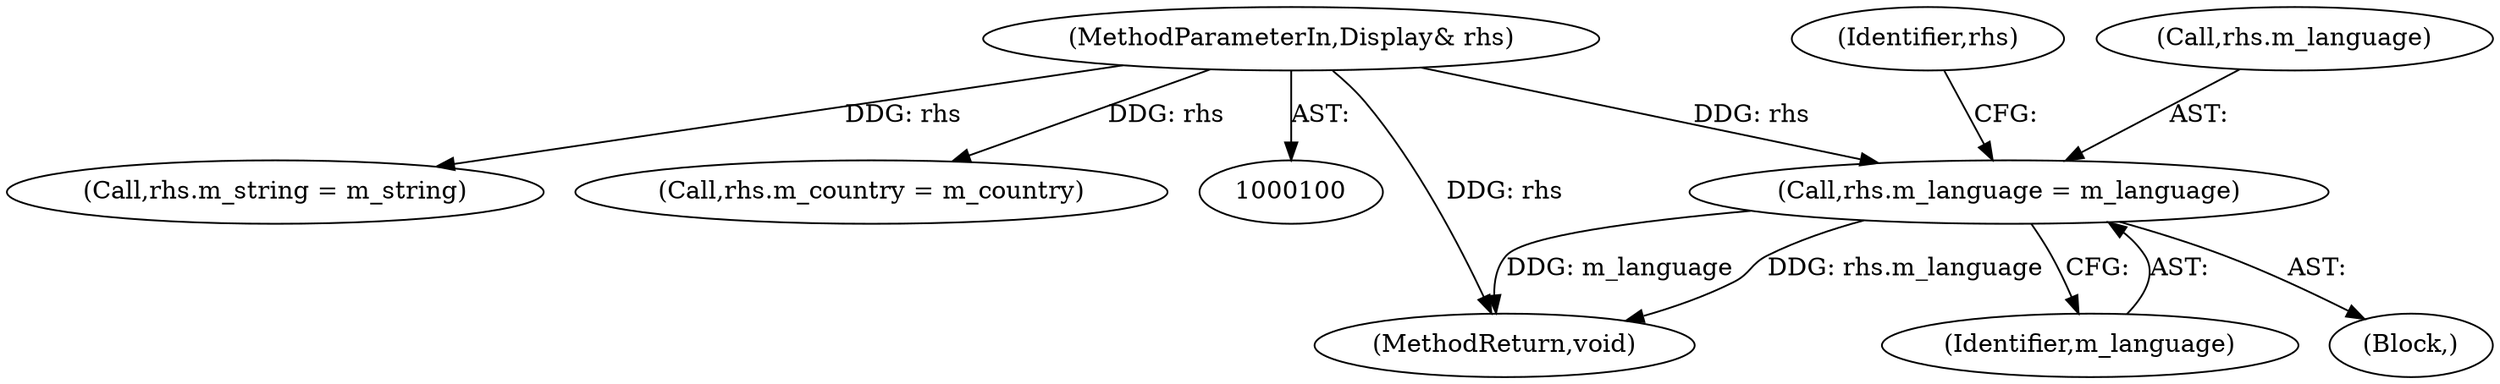 digraph "1_Android_04839626ed859623901ebd3a5fd483982186b59d_205@del" {
"1000108" [label="(Call,rhs.m_language = m_language)"];
"1000101" [label="(MethodParameterIn,Display& rhs)"];
"1000115" [label="(Identifier,rhs)"];
"1000102" [label="(Block,)"];
"1000118" [label="(MethodReturn,void)"];
"1000103" [label="(Call,rhs.m_string = m_string)"];
"1000108" [label="(Call,rhs.m_language = m_language)"];
"1000113" [label="(Call,rhs.m_country = m_country)"];
"1000109" [label="(Call,rhs.m_language)"];
"1000112" [label="(Identifier,m_language)"];
"1000101" [label="(MethodParameterIn,Display& rhs)"];
"1000108" -> "1000102"  [label="AST: "];
"1000108" -> "1000112"  [label="CFG: "];
"1000109" -> "1000108"  [label="AST: "];
"1000112" -> "1000108"  [label="AST: "];
"1000115" -> "1000108"  [label="CFG: "];
"1000108" -> "1000118"  [label="DDG: m_language"];
"1000108" -> "1000118"  [label="DDG: rhs.m_language"];
"1000101" -> "1000108"  [label="DDG: rhs"];
"1000101" -> "1000100"  [label="AST: "];
"1000101" -> "1000118"  [label="DDG: rhs"];
"1000101" -> "1000103"  [label="DDG: rhs"];
"1000101" -> "1000113"  [label="DDG: rhs"];
}
